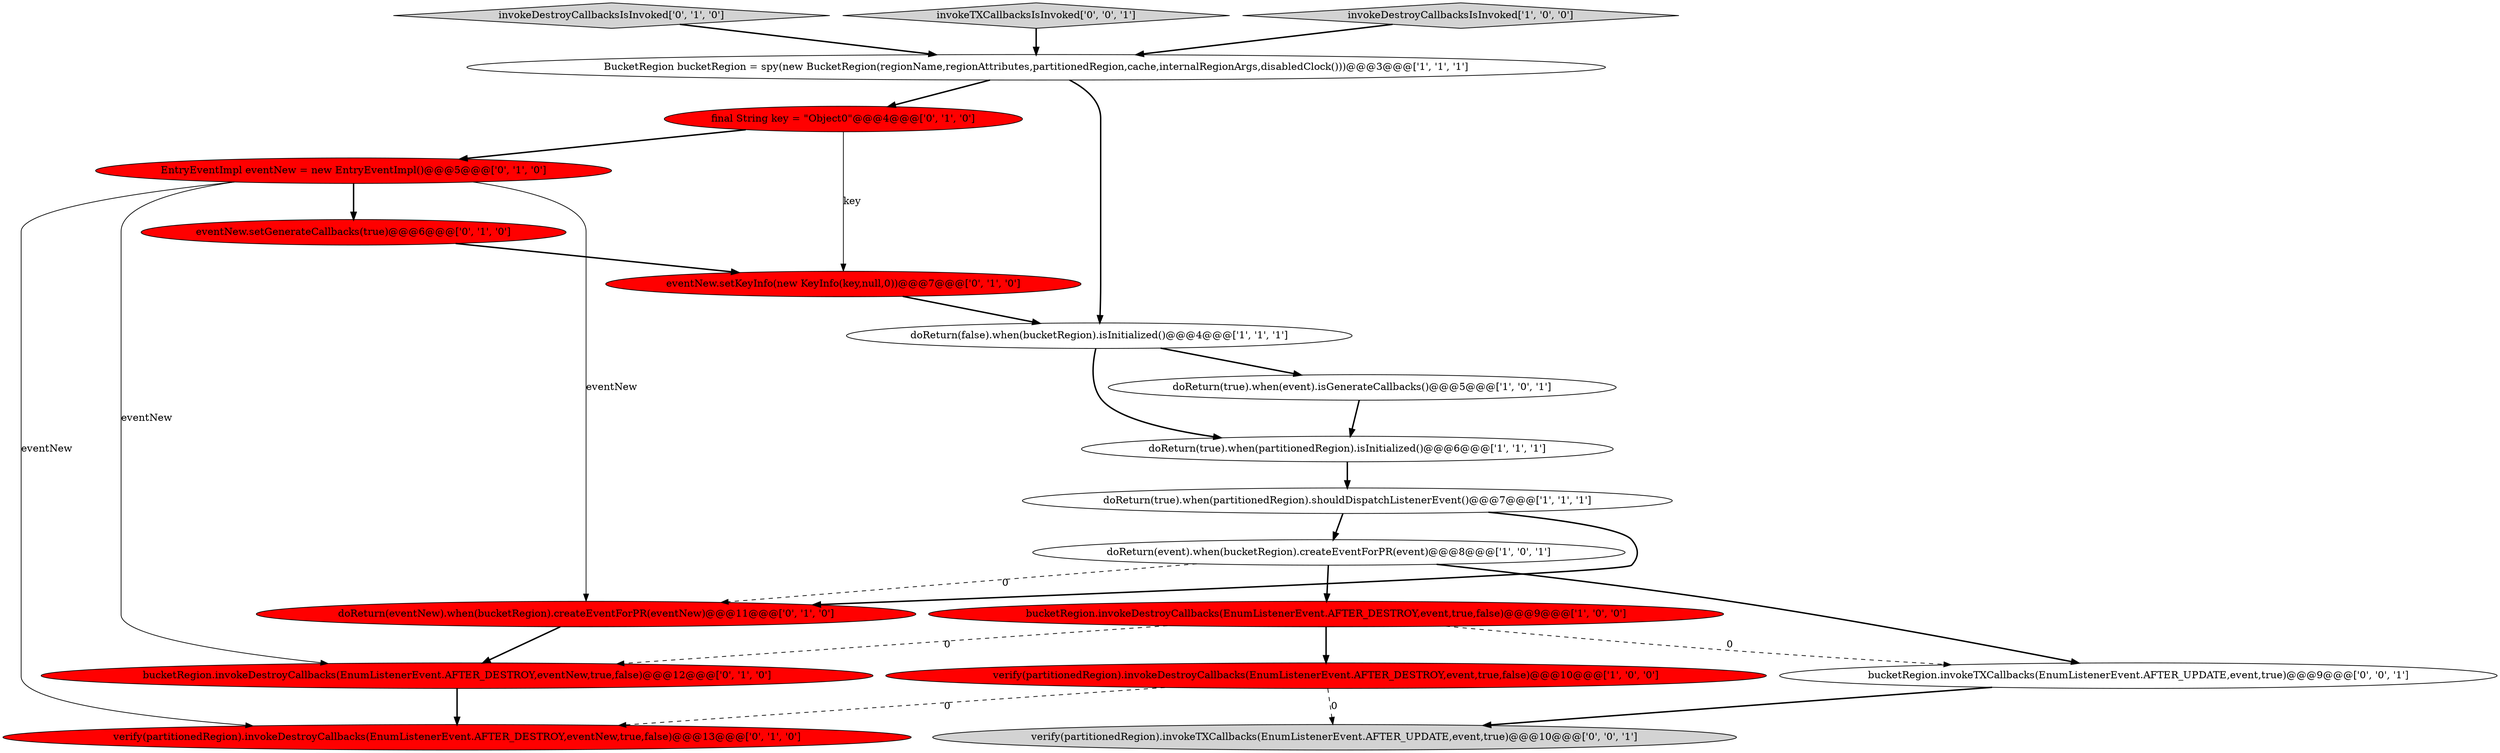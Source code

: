 digraph {
16 [style = filled, label = "invokeDestroyCallbacksIsInvoked['0', '1', '0']", fillcolor = lightgray, shape = diamond image = "AAA0AAABBB2BBB"];
18 [style = filled, label = "invokeTXCallbacksIsInvoked['0', '0', '1']", fillcolor = lightgray, shape = diamond image = "AAA0AAABBB3BBB"];
11 [style = filled, label = "doReturn(eventNew).when(bucketRegion).createEventForPR(eventNew)@@@11@@@['0', '1', '0']", fillcolor = red, shape = ellipse image = "AAA1AAABBB2BBB"];
13 [style = filled, label = "eventNew.setKeyInfo(new KeyInfo(key,null,0))@@@7@@@['0', '1', '0']", fillcolor = red, shape = ellipse image = "AAA1AAABBB2BBB"];
19 [style = filled, label = "verify(partitionedRegion).invokeTXCallbacks(EnumListenerEvent.AFTER_UPDATE,event,true)@@@10@@@['0', '0', '1']", fillcolor = lightgray, shape = ellipse image = "AAA0AAABBB3BBB"];
3 [style = filled, label = "invokeDestroyCallbacksIsInvoked['1', '0', '0']", fillcolor = lightgray, shape = diamond image = "AAA0AAABBB1BBB"];
10 [style = filled, label = "verify(partitionedRegion).invokeDestroyCallbacks(EnumListenerEvent.AFTER_DESTROY,eventNew,true,false)@@@13@@@['0', '1', '0']", fillcolor = red, shape = ellipse image = "AAA1AAABBB2BBB"];
8 [style = filled, label = "bucketRegion.invokeDestroyCallbacks(EnumListenerEvent.AFTER_DESTROY,event,true,false)@@@9@@@['1', '0', '0']", fillcolor = red, shape = ellipse image = "AAA1AAABBB1BBB"];
0 [style = filled, label = "doReturn(event).when(bucketRegion).createEventForPR(event)@@@8@@@['1', '0', '1']", fillcolor = white, shape = ellipse image = "AAA0AAABBB1BBB"];
17 [style = filled, label = "bucketRegion.invokeTXCallbacks(EnumListenerEvent.AFTER_UPDATE,event,true)@@@9@@@['0', '0', '1']", fillcolor = white, shape = ellipse image = "AAA0AAABBB3BBB"];
7 [style = filled, label = "doReturn(true).when(event).isGenerateCallbacks()@@@5@@@['1', '0', '1']", fillcolor = white, shape = ellipse image = "AAA0AAABBB1BBB"];
14 [style = filled, label = "bucketRegion.invokeDestroyCallbacks(EnumListenerEvent.AFTER_DESTROY,eventNew,true,false)@@@12@@@['0', '1', '0']", fillcolor = red, shape = ellipse image = "AAA1AAABBB2BBB"];
12 [style = filled, label = "final String key = \"Object0\"@@@4@@@['0', '1', '0']", fillcolor = red, shape = ellipse image = "AAA1AAABBB2BBB"];
6 [style = filled, label = "BucketRegion bucketRegion = spy(new BucketRegion(regionName,regionAttributes,partitionedRegion,cache,internalRegionArgs,disabledClock()))@@@3@@@['1', '1', '1']", fillcolor = white, shape = ellipse image = "AAA0AAABBB1BBB"];
9 [style = filled, label = "EntryEventImpl eventNew = new EntryEventImpl()@@@5@@@['0', '1', '0']", fillcolor = red, shape = ellipse image = "AAA1AAABBB2BBB"];
1 [style = filled, label = "doReturn(true).when(partitionedRegion).isInitialized()@@@6@@@['1', '1', '1']", fillcolor = white, shape = ellipse image = "AAA0AAABBB1BBB"];
4 [style = filled, label = "verify(partitionedRegion).invokeDestroyCallbacks(EnumListenerEvent.AFTER_DESTROY,event,true,false)@@@10@@@['1', '0', '0']", fillcolor = red, shape = ellipse image = "AAA1AAABBB1BBB"];
2 [style = filled, label = "doReturn(false).when(bucketRegion).isInitialized()@@@4@@@['1', '1', '1']", fillcolor = white, shape = ellipse image = "AAA0AAABBB1BBB"];
5 [style = filled, label = "doReturn(true).when(partitionedRegion).shouldDispatchListenerEvent()@@@7@@@['1', '1', '1']", fillcolor = white, shape = ellipse image = "AAA0AAABBB1BBB"];
15 [style = filled, label = "eventNew.setGenerateCallbacks(true)@@@6@@@['0', '1', '0']", fillcolor = red, shape = ellipse image = "AAA1AAABBB2BBB"];
1->5 [style = bold, label=""];
15->13 [style = bold, label=""];
7->1 [style = bold, label=""];
11->14 [style = bold, label=""];
2->1 [style = bold, label=""];
0->17 [style = bold, label=""];
16->6 [style = bold, label=""];
9->10 [style = solid, label="eventNew"];
14->10 [style = bold, label=""];
3->6 [style = bold, label=""];
0->11 [style = dashed, label="0"];
9->11 [style = solid, label="eventNew"];
8->14 [style = dashed, label="0"];
12->9 [style = bold, label=""];
17->19 [style = bold, label=""];
6->2 [style = bold, label=""];
5->0 [style = bold, label=""];
18->6 [style = bold, label=""];
9->15 [style = bold, label=""];
0->8 [style = bold, label=""];
8->17 [style = dashed, label="0"];
4->19 [style = dashed, label="0"];
5->11 [style = bold, label=""];
2->7 [style = bold, label=""];
8->4 [style = bold, label=""];
4->10 [style = dashed, label="0"];
12->13 [style = solid, label="key"];
9->14 [style = solid, label="eventNew"];
13->2 [style = bold, label=""];
6->12 [style = bold, label=""];
}
